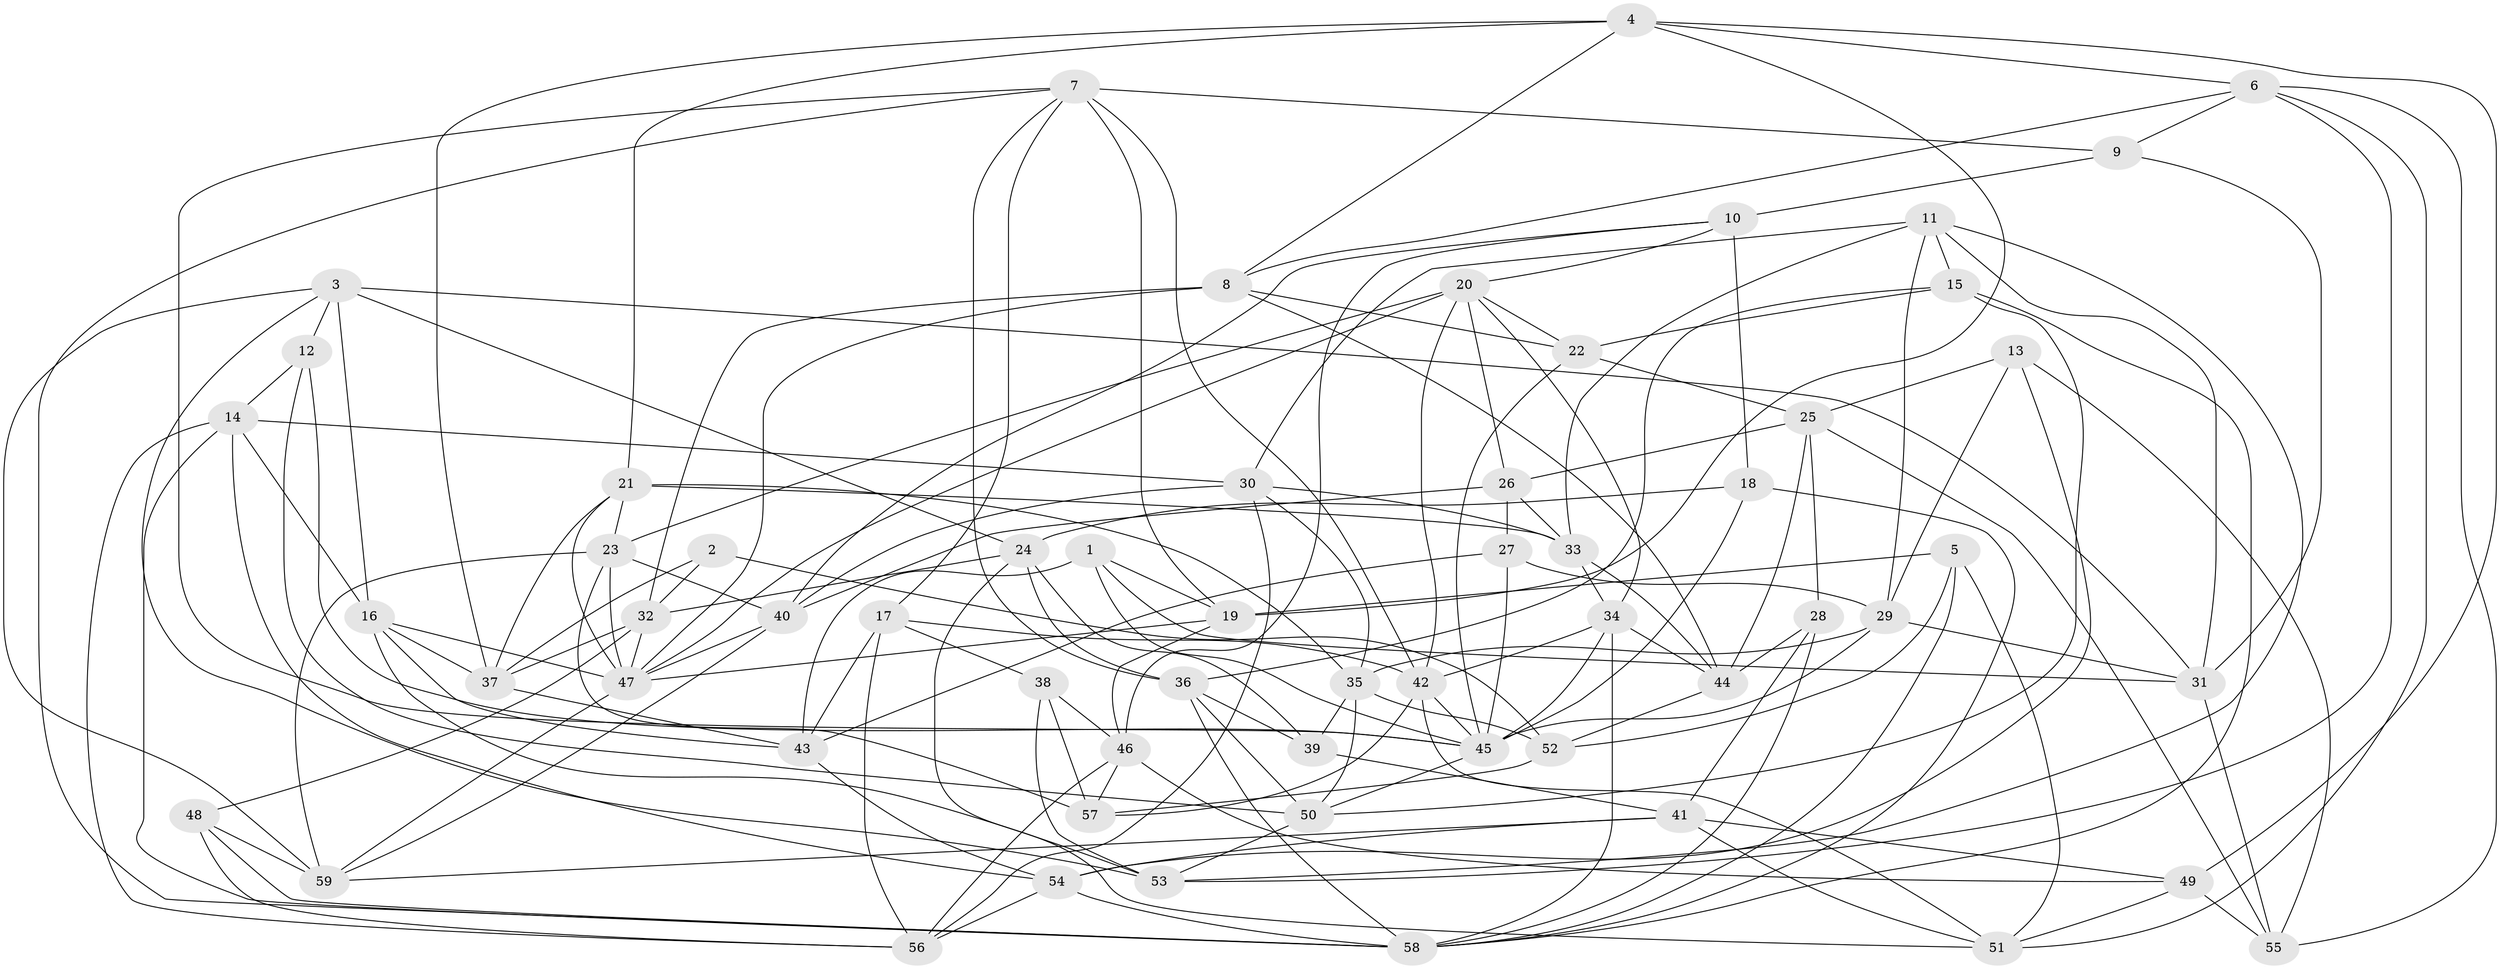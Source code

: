 // original degree distribution, {4: 1.0}
// Generated by graph-tools (version 1.1) at 2025/02/03/09/25 03:02:53]
// undirected, 59 vertices, 167 edges
graph export_dot {
graph [start="1"]
  node [color=gray90,style=filled];
  1;
  2;
  3;
  4;
  5;
  6;
  7;
  8;
  9;
  10;
  11;
  12;
  13;
  14;
  15;
  16;
  17;
  18;
  19;
  20;
  21;
  22;
  23;
  24;
  25;
  26;
  27;
  28;
  29;
  30;
  31;
  32;
  33;
  34;
  35;
  36;
  37;
  38;
  39;
  40;
  41;
  42;
  43;
  44;
  45;
  46;
  47;
  48;
  49;
  50;
  51;
  52;
  53;
  54;
  55;
  56;
  57;
  58;
  59;
  1 -- 19 [weight=1.0];
  1 -- 31 [weight=1.0];
  1 -- 43 [weight=1.0];
  1 -- 45 [weight=1.0];
  2 -- 32 [weight=1.0];
  2 -- 37 [weight=1.0];
  2 -- 52 [weight=2.0];
  3 -- 12 [weight=1.0];
  3 -- 16 [weight=1.0];
  3 -- 24 [weight=1.0];
  3 -- 31 [weight=1.0];
  3 -- 53 [weight=1.0];
  3 -- 59 [weight=1.0];
  4 -- 6 [weight=1.0];
  4 -- 8 [weight=1.0];
  4 -- 19 [weight=1.0];
  4 -- 21 [weight=1.0];
  4 -- 37 [weight=1.0];
  4 -- 49 [weight=1.0];
  5 -- 19 [weight=1.0];
  5 -- 51 [weight=1.0];
  5 -- 52 [weight=1.0];
  5 -- 58 [weight=1.0];
  6 -- 8 [weight=1.0];
  6 -- 9 [weight=1.0];
  6 -- 51 [weight=1.0];
  6 -- 53 [weight=1.0];
  6 -- 55 [weight=1.0];
  7 -- 9 [weight=1.0];
  7 -- 17 [weight=1.0];
  7 -- 19 [weight=1.0];
  7 -- 36 [weight=1.0];
  7 -- 42 [weight=2.0];
  7 -- 45 [weight=1.0];
  7 -- 58 [weight=1.0];
  8 -- 22 [weight=1.0];
  8 -- 32 [weight=1.0];
  8 -- 44 [weight=1.0];
  8 -- 47 [weight=1.0];
  9 -- 10 [weight=1.0];
  9 -- 31 [weight=1.0];
  10 -- 18 [weight=1.0];
  10 -- 20 [weight=1.0];
  10 -- 40 [weight=2.0];
  10 -- 46 [weight=1.0];
  11 -- 15 [weight=1.0];
  11 -- 29 [weight=1.0];
  11 -- 30 [weight=1.0];
  11 -- 31 [weight=1.0];
  11 -- 33 [weight=1.0];
  11 -- 53 [weight=1.0];
  12 -- 14 [weight=1.0];
  12 -- 45 [weight=1.0];
  12 -- 50 [weight=1.0];
  13 -- 25 [weight=1.0];
  13 -- 29 [weight=1.0];
  13 -- 54 [weight=1.0];
  13 -- 55 [weight=1.0];
  14 -- 16 [weight=1.0];
  14 -- 30 [weight=1.0];
  14 -- 54 [weight=1.0];
  14 -- 56 [weight=1.0];
  14 -- 58 [weight=1.0];
  15 -- 22 [weight=2.0];
  15 -- 36 [weight=1.0];
  15 -- 50 [weight=1.0];
  15 -- 58 [weight=1.0];
  16 -- 37 [weight=1.0];
  16 -- 43 [weight=1.0];
  16 -- 47 [weight=1.0];
  16 -- 53 [weight=1.0];
  17 -- 38 [weight=2.0];
  17 -- 42 [weight=1.0];
  17 -- 43 [weight=1.0];
  17 -- 56 [weight=1.0];
  18 -- 24 [weight=1.0];
  18 -- 45 [weight=1.0];
  18 -- 58 [weight=1.0];
  19 -- 46 [weight=1.0];
  19 -- 47 [weight=1.0];
  20 -- 22 [weight=1.0];
  20 -- 23 [weight=1.0];
  20 -- 26 [weight=1.0];
  20 -- 34 [weight=1.0];
  20 -- 42 [weight=1.0];
  20 -- 47 [weight=2.0];
  21 -- 23 [weight=1.0];
  21 -- 33 [weight=1.0];
  21 -- 35 [weight=1.0];
  21 -- 37 [weight=1.0];
  21 -- 47 [weight=1.0];
  22 -- 25 [weight=1.0];
  22 -- 45 [weight=1.0];
  23 -- 40 [weight=1.0];
  23 -- 47 [weight=1.0];
  23 -- 57 [weight=1.0];
  23 -- 59 [weight=1.0];
  24 -- 32 [weight=1.0];
  24 -- 36 [weight=1.0];
  24 -- 39 [weight=1.0];
  24 -- 51 [weight=1.0];
  25 -- 26 [weight=1.0];
  25 -- 28 [weight=1.0];
  25 -- 44 [weight=1.0];
  25 -- 55 [weight=1.0];
  26 -- 27 [weight=1.0];
  26 -- 33 [weight=1.0];
  26 -- 40 [weight=2.0];
  27 -- 29 [weight=1.0];
  27 -- 43 [weight=1.0];
  27 -- 45 [weight=1.0];
  28 -- 41 [weight=1.0];
  28 -- 44 [weight=1.0];
  28 -- 58 [weight=1.0];
  29 -- 31 [weight=1.0];
  29 -- 35 [weight=1.0];
  29 -- 45 [weight=1.0];
  30 -- 33 [weight=1.0];
  30 -- 35 [weight=1.0];
  30 -- 40 [weight=1.0];
  30 -- 56 [weight=1.0];
  31 -- 55 [weight=1.0];
  32 -- 37 [weight=1.0];
  32 -- 47 [weight=1.0];
  32 -- 48 [weight=1.0];
  33 -- 34 [weight=1.0];
  33 -- 44 [weight=1.0];
  34 -- 42 [weight=1.0];
  34 -- 44 [weight=1.0];
  34 -- 45 [weight=1.0];
  34 -- 58 [weight=1.0];
  35 -- 39 [weight=1.0];
  35 -- 50 [weight=1.0];
  35 -- 52 [weight=1.0];
  36 -- 39 [weight=1.0];
  36 -- 50 [weight=1.0];
  36 -- 58 [weight=1.0];
  37 -- 43 [weight=1.0];
  38 -- 46 [weight=1.0];
  38 -- 53 [weight=1.0];
  38 -- 57 [weight=2.0];
  39 -- 41 [weight=1.0];
  40 -- 47 [weight=1.0];
  40 -- 59 [weight=1.0];
  41 -- 49 [weight=1.0];
  41 -- 51 [weight=1.0];
  41 -- 54 [weight=1.0];
  41 -- 59 [weight=1.0];
  42 -- 45 [weight=1.0];
  42 -- 51 [weight=1.0];
  42 -- 57 [weight=1.0];
  43 -- 54 [weight=1.0];
  44 -- 52 [weight=1.0];
  45 -- 50 [weight=1.0];
  46 -- 49 [weight=1.0];
  46 -- 56 [weight=1.0];
  46 -- 57 [weight=1.0];
  47 -- 59 [weight=1.0];
  48 -- 56 [weight=1.0];
  48 -- 58 [weight=1.0];
  48 -- 59 [weight=1.0];
  49 -- 51 [weight=1.0];
  49 -- 55 [weight=2.0];
  50 -- 53 [weight=1.0];
  52 -- 57 [weight=1.0];
  54 -- 56 [weight=1.0];
  54 -- 58 [weight=1.0];
}
